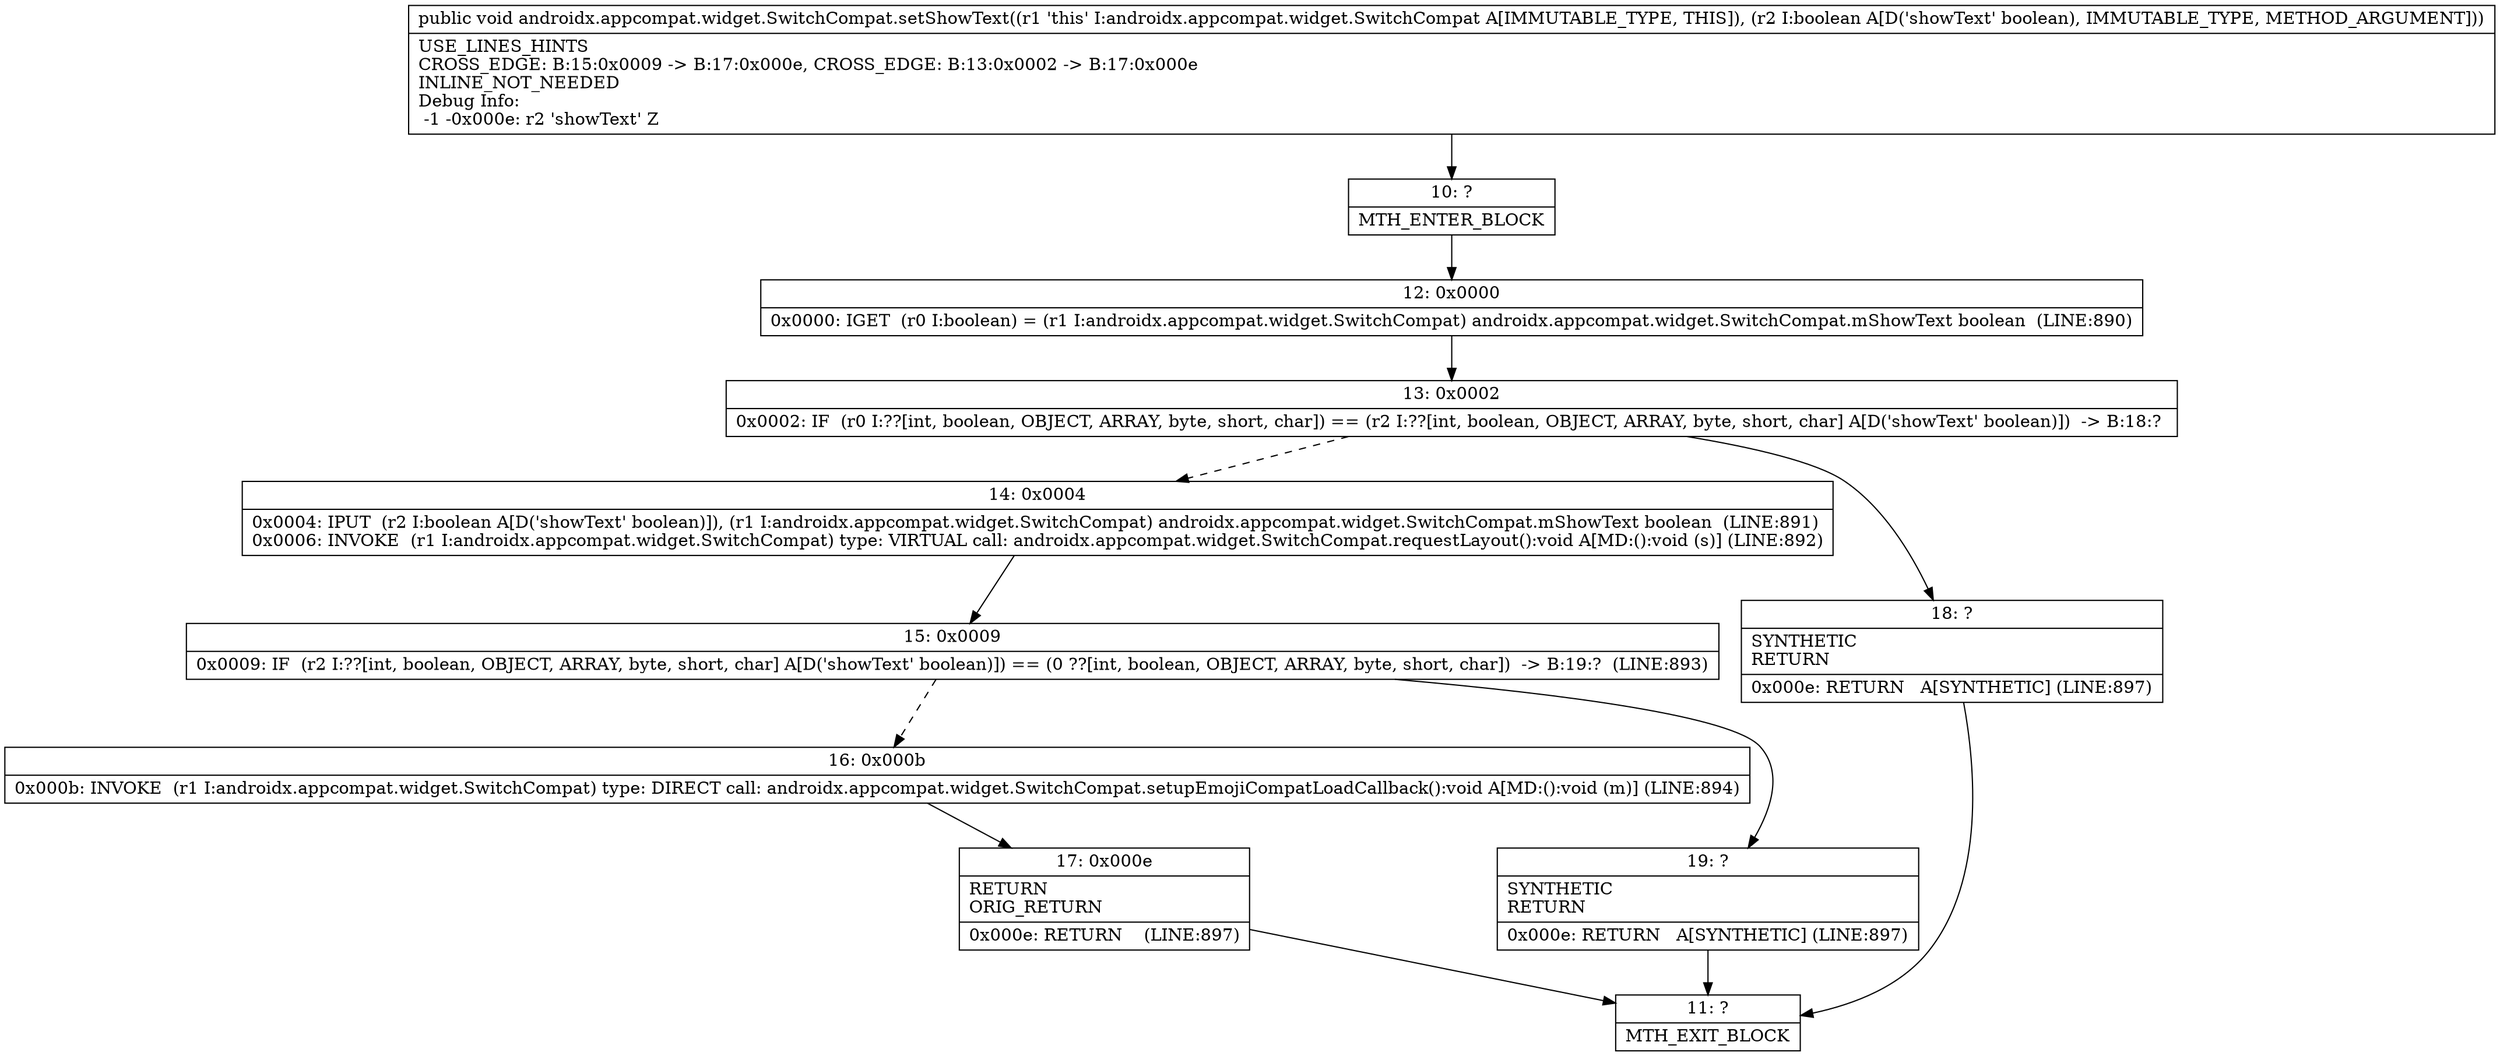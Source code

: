 digraph "CFG forandroidx.appcompat.widget.SwitchCompat.setShowText(Z)V" {
Node_10 [shape=record,label="{10\:\ ?|MTH_ENTER_BLOCK\l}"];
Node_12 [shape=record,label="{12\:\ 0x0000|0x0000: IGET  (r0 I:boolean) = (r1 I:androidx.appcompat.widget.SwitchCompat) androidx.appcompat.widget.SwitchCompat.mShowText boolean  (LINE:890)\l}"];
Node_13 [shape=record,label="{13\:\ 0x0002|0x0002: IF  (r0 I:??[int, boolean, OBJECT, ARRAY, byte, short, char]) == (r2 I:??[int, boolean, OBJECT, ARRAY, byte, short, char] A[D('showText' boolean)])  \-\> B:18:? \l}"];
Node_14 [shape=record,label="{14\:\ 0x0004|0x0004: IPUT  (r2 I:boolean A[D('showText' boolean)]), (r1 I:androidx.appcompat.widget.SwitchCompat) androidx.appcompat.widget.SwitchCompat.mShowText boolean  (LINE:891)\l0x0006: INVOKE  (r1 I:androidx.appcompat.widget.SwitchCompat) type: VIRTUAL call: androidx.appcompat.widget.SwitchCompat.requestLayout():void A[MD:():void (s)] (LINE:892)\l}"];
Node_15 [shape=record,label="{15\:\ 0x0009|0x0009: IF  (r2 I:??[int, boolean, OBJECT, ARRAY, byte, short, char] A[D('showText' boolean)]) == (0 ??[int, boolean, OBJECT, ARRAY, byte, short, char])  \-\> B:19:?  (LINE:893)\l}"];
Node_16 [shape=record,label="{16\:\ 0x000b|0x000b: INVOKE  (r1 I:androidx.appcompat.widget.SwitchCompat) type: DIRECT call: androidx.appcompat.widget.SwitchCompat.setupEmojiCompatLoadCallback():void A[MD:():void (m)] (LINE:894)\l}"];
Node_17 [shape=record,label="{17\:\ 0x000e|RETURN\lORIG_RETURN\l|0x000e: RETURN    (LINE:897)\l}"];
Node_11 [shape=record,label="{11\:\ ?|MTH_EXIT_BLOCK\l}"];
Node_19 [shape=record,label="{19\:\ ?|SYNTHETIC\lRETURN\l|0x000e: RETURN   A[SYNTHETIC] (LINE:897)\l}"];
Node_18 [shape=record,label="{18\:\ ?|SYNTHETIC\lRETURN\l|0x000e: RETURN   A[SYNTHETIC] (LINE:897)\l}"];
MethodNode[shape=record,label="{public void androidx.appcompat.widget.SwitchCompat.setShowText((r1 'this' I:androidx.appcompat.widget.SwitchCompat A[IMMUTABLE_TYPE, THIS]), (r2 I:boolean A[D('showText' boolean), IMMUTABLE_TYPE, METHOD_ARGUMENT]))  | USE_LINES_HINTS\lCROSS_EDGE: B:15:0x0009 \-\> B:17:0x000e, CROSS_EDGE: B:13:0x0002 \-\> B:17:0x000e\lINLINE_NOT_NEEDED\lDebug Info:\l  \-1 \-0x000e: r2 'showText' Z\l}"];
MethodNode -> Node_10;Node_10 -> Node_12;
Node_12 -> Node_13;
Node_13 -> Node_14[style=dashed];
Node_13 -> Node_18;
Node_14 -> Node_15;
Node_15 -> Node_16[style=dashed];
Node_15 -> Node_19;
Node_16 -> Node_17;
Node_17 -> Node_11;
Node_19 -> Node_11;
Node_18 -> Node_11;
}

